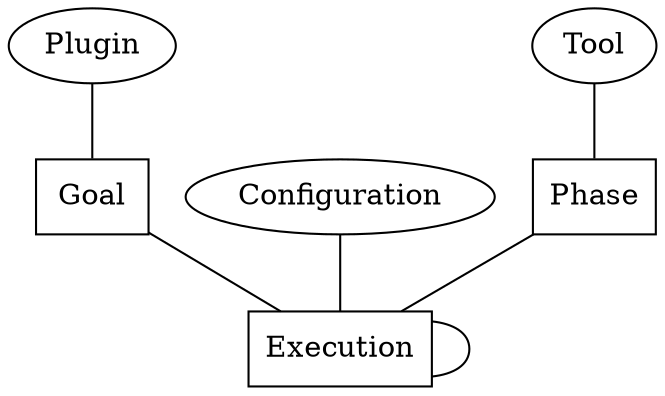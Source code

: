 graph G {
  subgraph targets {
    node[shape=record]
    Phase -- Execution
    Goal  -- Execution
    Execution -- Execution
  }
  Tool -- Phase
  Plugin -- Goal
  Configuration -- Execution
}
